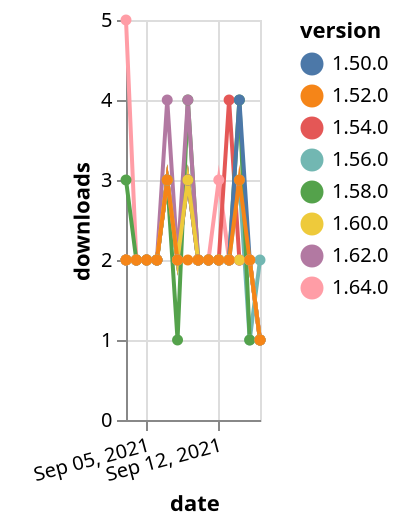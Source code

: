 {"$schema": "https://vega.github.io/schema/vega-lite/v5.json", "description": "A simple bar chart with embedded data.", "data": {"values": [{"date": "2021-09-03", "total": 1649, "delta": 2, "version": "1.56.0"}, {"date": "2021-09-04", "total": 1651, "delta": 2, "version": "1.56.0"}, {"date": "2021-09-05", "total": 1653, "delta": 2, "version": "1.56.0"}, {"date": "2021-09-06", "total": 1655, "delta": 2, "version": "1.56.0"}, {"date": "2021-09-07", "total": 1658, "delta": 3, "version": "1.56.0"}, {"date": "2021-09-08", "total": 1660, "delta": 2, "version": "1.56.0"}, {"date": "2021-09-09", "total": 1663, "delta": 3, "version": "1.56.0"}, {"date": "2021-09-10", "total": 1665, "delta": 2, "version": "1.56.0"}, {"date": "2021-09-11", "total": 1667, "delta": 2, "version": "1.56.0"}, {"date": "2021-09-12", "total": 1669, "delta": 2, "version": "1.56.0"}, {"date": "2021-09-13", "total": 1671, "delta": 2, "version": "1.56.0"}, {"date": "2021-09-14", "total": 1674, "delta": 3, "version": "1.56.0"}, {"date": "2021-09-15", "total": 1675, "delta": 1, "version": "1.56.0"}, {"date": "2021-09-16", "total": 1677, "delta": 2, "version": "1.56.0"}, {"date": "2021-09-03", "total": 221, "delta": 5, "version": "1.64.0"}, {"date": "2021-09-04", "total": 223, "delta": 2, "version": "1.64.0"}, {"date": "2021-09-05", "total": 225, "delta": 2, "version": "1.64.0"}, {"date": "2021-09-06", "total": 227, "delta": 2, "version": "1.64.0"}, {"date": "2021-09-07", "total": 230, "delta": 3, "version": "1.64.0"}, {"date": "2021-09-08", "total": 232, "delta": 2, "version": "1.64.0"}, {"date": "2021-09-09", "total": 235, "delta": 3, "version": "1.64.0"}, {"date": "2021-09-10", "total": 237, "delta": 2, "version": "1.64.0"}, {"date": "2021-09-11", "total": 239, "delta": 2, "version": "1.64.0"}, {"date": "2021-09-12", "total": 242, "delta": 3, "version": "1.64.0"}, {"date": "2021-09-13", "total": 244, "delta": 2, "version": "1.64.0"}, {"date": "2021-09-14", "total": 246, "delta": 2, "version": "1.64.0"}, {"date": "2021-09-15", "total": 248, "delta": 2, "version": "1.64.0"}, {"date": "2021-09-16", "total": 249, "delta": 1, "version": "1.64.0"}, {"date": "2021-09-03", "total": 2061, "delta": 2, "version": "1.54.0"}, {"date": "2021-09-04", "total": 2063, "delta": 2, "version": "1.54.0"}, {"date": "2021-09-05", "total": 2065, "delta": 2, "version": "1.54.0"}, {"date": "2021-09-06", "total": 2067, "delta": 2, "version": "1.54.0"}, {"date": "2021-09-07", "total": 2070, "delta": 3, "version": "1.54.0"}, {"date": "2021-09-08", "total": 2072, "delta": 2, "version": "1.54.0"}, {"date": "2021-09-09", "total": 2075, "delta": 3, "version": "1.54.0"}, {"date": "2021-09-10", "total": 2077, "delta": 2, "version": "1.54.0"}, {"date": "2021-09-11", "total": 2079, "delta": 2, "version": "1.54.0"}, {"date": "2021-09-12", "total": 2081, "delta": 2, "version": "1.54.0"}, {"date": "2021-09-13", "total": 2085, "delta": 4, "version": "1.54.0"}, {"date": "2021-09-14", "total": 2087, "delta": 2, "version": "1.54.0"}, {"date": "2021-09-15", "total": 2089, "delta": 2, "version": "1.54.0"}, {"date": "2021-09-16", "total": 2090, "delta": 1, "version": "1.54.0"}, {"date": "2021-09-03", "total": 1472, "delta": 3, "version": "1.58.0"}, {"date": "2021-09-04", "total": 1474, "delta": 2, "version": "1.58.0"}, {"date": "2021-09-05", "total": 1476, "delta": 2, "version": "1.58.0"}, {"date": "2021-09-06", "total": 1478, "delta": 2, "version": "1.58.0"}, {"date": "2021-09-07", "total": 1481, "delta": 3, "version": "1.58.0"}, {"date": "2021-09-08", "total": 1482, "delta": 1, "version": "1.58.0"}, {"date": "2021-09-09", "total": 1486, "delta": 4, "version": "1.58.0"}, {"date": "2021-09-10", "total": 1488, "delta": 2, "version": "1.58.0"}, {"date": "2021-09-11", "total": 1490, "delta": 2, "version": "1.58.0"}, {"date": "2021-09-12", "total": 1492, "delta": 2, "version": "1.58.0"}, {"date": "2021-09-13", "total": 1494, "delta": 2, "version": "1.58.0"}, {"date": "2021-09-14", "total": 1498, "delta": 4, "version": "1.58.0"}, {"date": "2021-09-15", "total": 1499, "delta": 1, "version": "1.58.0"}, {"date": "2021-09-16", "total": 1500, "delta": 1, "version": "1.58.0"}, {"date": "2021-09-03", "total": 2371, "delta": 2, "version": "1.50.0"}, {"date": "2021-09-04", "total": 2373, "delta": 2, "version": "1.50.0"}, {"date": "2021-09-05", "total": 2375, "delta": 2, "version": "1.50.0"}, {"date": "2021-09-06", "total": 2377, "delta": 2, "version": "1.50.0"}, {"date": "2021-09-07", "total": 2380, "delta": 3, "version": "1.50.0"}, {"date": "2021-09-08", "total": 2382, "delta": 2, "version": "1.50.0"}, {"date": "2021-09-09", "total": 2385, "delta": 3, "version": "1.50.0"}, {"date": "2021-09-10", "total": 2387, "delta": 2, "version": "1.50.0"}, {"date": "2021-09-11", "total": 2389, "delta": 2, "version": "1.50.0"}, {"date": "2021-09-12", "total": 2391, "delta": 2, "version": "1.50.0"}, {"date": "2021-09-13", "total": 2393, "delta": 2, "version": "1.50.0"}, {"date": "2021-09-14", "total": 2397, "delta": 4, "version": "1.50.0"}, {"date": "2021-09-15", "total": 2399, "delta": 2, "version": "1.50.0"}, {"date": "2021-09-16", "total": 2400, "delta": 1, "version": "1.50.0"}, {"date": "2021-09-03", "total": 677, "delta": 2, "version": "1.62.0"}, {"date": "2021-09-04", "total": 679, "delta": 2, "version": "1.62.0"}, {"date": "2021-09-05", "total": 681, "delta": 2, "version": "1.62.0"}, {"date": "2021-09-06", "total": 683, "delta": 2, "version": "1.62.0"}, {"date": "2021-09-07", "total": 687, "delta": 4, "version": "1.62.0"}, {"date": "2021-09-08", "total": 689, "delta": 2, "version": "1.62.0"}, {"date": "2021-09-09", "total": 693, "delta": 4, "version": "1.62.0"}, {"date": "2021-09-10", "total": 695, "delta": 2, "version": "1.62.0"}, {"date": "2021-09-11", "total": 697, "delta": 2, "version": "1.62.0"}, {"date": "2021-09-12", "total": 699, "delta": 2, "version": "1.62.0"}, {"date": "2021-09-13", "total": 701, "delta": 2, "version": "1.62.0"}, {"date": "2021-09-14", "total": 703, "delta": 2, "version": "1.62.0"}, {"date": "2021-09-15", "total": 705, "delta": 2, "version": "1.62.0"}, {"date": "2021-09-16", "total": 706, "delta": 1, "version": "1.62.0"}, {"date": "2021-09-03", "total": 1005, "delta": 2, "version": "1.60.0"}, {"date": "2021-09-04", "total": 1007, "delta": 2, "version": "1.60.0"}, {"date": "2021-09-05", "total": 1009, "delta": 2, "version": "1.60.0"}, {"date": "2021-09-06", "total": 1011, "delta": 2, "version": "1.60.0"}, {"date": "2021-09-07", "total": 1014, "delta": 3, "version": "1.60.0"}, {"date": "2021-09-08", "total": 1016, "delta": 2, "version": "1.60.0"}, {"date": "2021-09-09", "total": 1019, "delta": 3, "version": "1.60.0"}, {"date": "2021-09-10", "total": 1021, "delta": 2, "version": "1.60.0"}, {"date": "2021-09-11", "total": 1023, "delta": 2, "version": "1.60.0"}, {"date": "2021-09-12", "total": 1025, "delta": 2, "version": "1.60.0"}, {"date": "2021-09-13", "total": 1027, "delta": 2, "version": "1.60.0"}, {"date": "2021-09-14", "total": 1029, "delta": 2, "version": "1.60.0"}, {"date": "2021-09-15", "total": 1031, "delta": 2, "version": "1.60.0"}, {"date": "2021-09-16", "total": 1032, "delta": 1, "version": "1.60.0"}, {"date": "2021-09-03", "total": 2249, "delta": 2, "version": "1.52.0"}, {"date": "2021-09-04", "total": 2251, "delta": 2, "version": "1.52.0"}, {"date": "2021-09-05", "total": 2253, "delta": 2, "version": "1.52.0"}, {"date": "2021-09-06", "total": 2255, "delta": 2, "version": "1.52.0"}, {"date": "2021-09-07", "total": 2258, "delta": 3, "version": "1.52.0"}, {"date": "2021-09-08", "total": 2260, "delta": 2, "version": "1.52.0"}, {"date": "2021-09-09", "total": 2262, "delta": 2, "version": "1.52.0"}, {"date": "2021-09-10", "total": 2264, "delta": 2, "version": "1.52.0"}, {"date": "2021-09-11", "total": 2266, "delta": 2, "version": "1.52.0"}, {"date": "2021-09-12", "total": 2268, "delta": 2, "version": "1.52.0"}, {"date": "2021-09-13", "total": 2270, "delta": 2, "version": "1.52.0"}, {"date": "2021-09-14", "total": 2273, "delta": 3, "version": "1.52.0"}, {"date": "2021-09-15", "total": 2275, "delta": 2, "version": "1.52.0"}, {"date": "2021-09-16", "total": 2276, "delta": 1, "version": "1.52.0"}]}, "width": "container", "mark": {"type": "line", "point": {"filled": true}}, "encoding": {"x": {"field": "date", "type": "temporal", "timeUnit": "yearmonthdate", "title": "date", "axis": {"labelAngle": -15}}, "y": {"field": "delta", "type": "quantitative", "title": "downloads"}, "color": {"field": "version", "type": "nominal"}, "tooltip": {"field": "delta"}}}